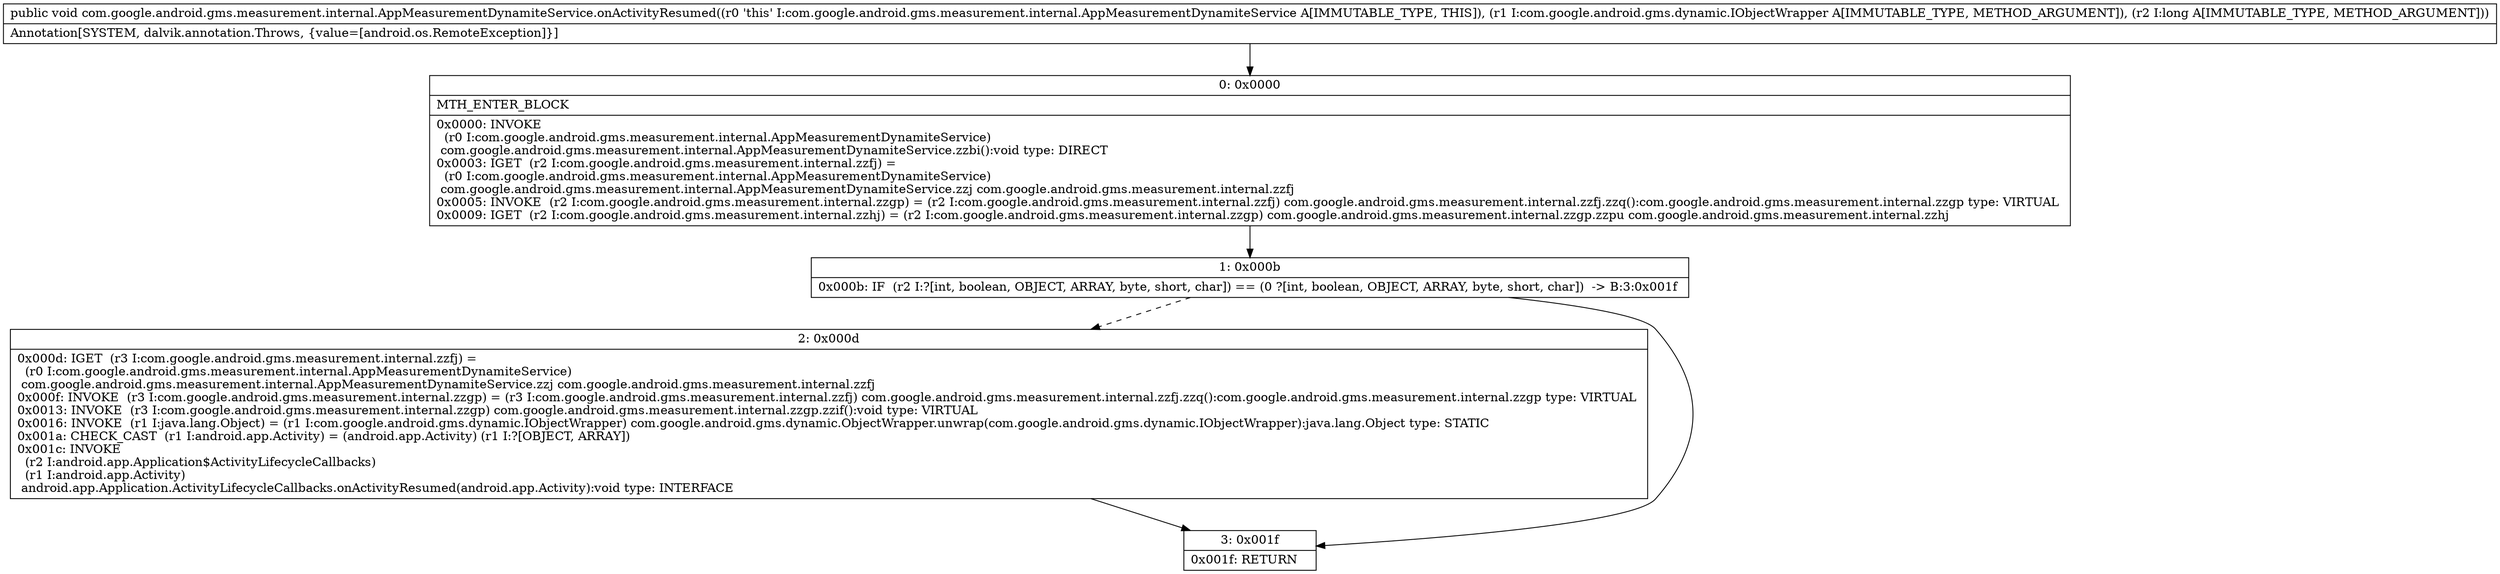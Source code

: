 digraph "CFG forcom.google.android.gms.measurement.internal.AppMeasurementDynamiteService.onActivityResumed(Lcom\/google\/android\/gms\/dynamic\/IObjectWrapper;J)V" {
Node_0 [shape=record,label="{0\:\ 0x0000|MTH_ENTER_BLOCK\l|0x0000: INVOKE  \l  (r0 I:com.google.android.gms.measurement.internal.AppMeasurementDynamiteService)\l com.google.android.gms.measurement.internal.AppMeasurementDynamiteService.zzbi():void type: DIRECT \l0x0003: IGET  (r2 I:com.google.android.gms.measurement.internal.zzfj) = \l  (r0 I:com.google.android.gms.measurement.internal.AppMeasurementDynamiteService)\l com.google.android.gms.measurement.internal.AppMeasurementDynamiteService.zzj com.google.android.gms.measurement.internal.zzfj \l0x0005: INVOKE  (r2 I:com.google.android.gms.measurement.internal.zzgp) = (r2 I:com.google.android.gms.measurement.internal.zzfj) com.google.android.gms.measurement.internal.zzfj.zzq():com.google.android.gms.measurement.internal.zzgp type: VIRTUAL \l0x0009: IGET  (r2 I:com.google.android.gms.measurement.internal.zzhj) = (r2 I:com.google.android.gms.measurement.internal.zzgp) com.google.android.gms.measurement.internal.zzgp.zzpu com.google.android.gms.measurement.internal.zzhj \l}"];
Node_1 [shape=record,label="{1\:\ 0x000b|0x000b: IF  (r2 I:?[int, boolean, OBJECT, ARRAY, byte, short, char]) == (0 ?[int, boolean, OBJECT, ARRAY, byte, short, char])  \-\> B:3:0x001f \l}"];
Node_2 [shape=record,label="{2\:\ 0x000d|0x000d: IGET  (r3 I:com.google.android.gms.measurement.internal.zzfj) = \l  (r0 I:com.google.android.gms.measurement.internal.AppMeasurementDynamiteService)\l com.google.android.gms.measurement.internal.AppMeasurementDynamiteService.zzj com.google.android.gms.measurement.internal.zzfj \l0x000f: INVOKE  (r3 I:com.google.android.gms.measurement.internal.zzgp) = (r3 I:com.google.android.gms.measurement.internal.zzfj) com.google.android.gms.measurement.internal.zzfj.zzq():com.google.android.gms.measurement.internal.zzgp type: VIRTUAL \l0x0013: INVOKE  (r3 I:com.google.android.gms.measurement.internal.zzgp) com.google.android.gms.measurement.internal.zzgp.zzif():void type: VIRTUAL \l0x0016: INVOKE  (r1 I:java.lang.Object) = (r1 I:com.google.android.gms.dynamic.IObjectWrapper) com.google.android.gms.dynamic.ObjectWrapper.unwrap(com.google.android.gms.dynamic.IObjectWrapper):java.lang.Object type: STATIC \l0x001a: CHECK_CAST  (r1 I:android.app.Activity) = (android.app.Activity) (r1 I:?[OBJECT, ARRAY]) \l0x001c: INVOKE  \l  (r2 I:android.app.Application$ActivityLifecycleCallbacks)\l  (r1 I:android.app.Activity)\l android.app.Application.ActivityLifecycleCallbacks.onActivityResumed(android.app.Activity):void type: INTERFACE \l}"];
Node_3 [shape=record,label="{3\:\ 0x001f|0x001f: RETURN   \l}"];
MethodNode[shape=record,label="{public void com.google.android.gms.measurement.internal.AppMeasurementDynamiteService.onActivityResumed((r0 'this' I:com.google.android.gms.measurement.internal.AppMeasurementDynamiteService A[IMMUTABLE_TYPE, THIS]), (r1 I:com.google.android.gms.dynamic.IObjectWrapper A[IMMUTABLE_TYPE, METHOD_ARGUMENT]), (r2 I:long A[IMMUTABLE_TYPE, METHOD_ARGUMENT]))  | Annotation[SYSTEM, dalvik.annotation.Throws, \{value=[android.os.RemoteException]\}]\l}"];
MethodNode -> Node_0;
Node_0 -> Node_1;
Node_1 -> Node_2[style=dashed];
Node_1 -> Node_3;
Node_2 -> Node_3;
}

